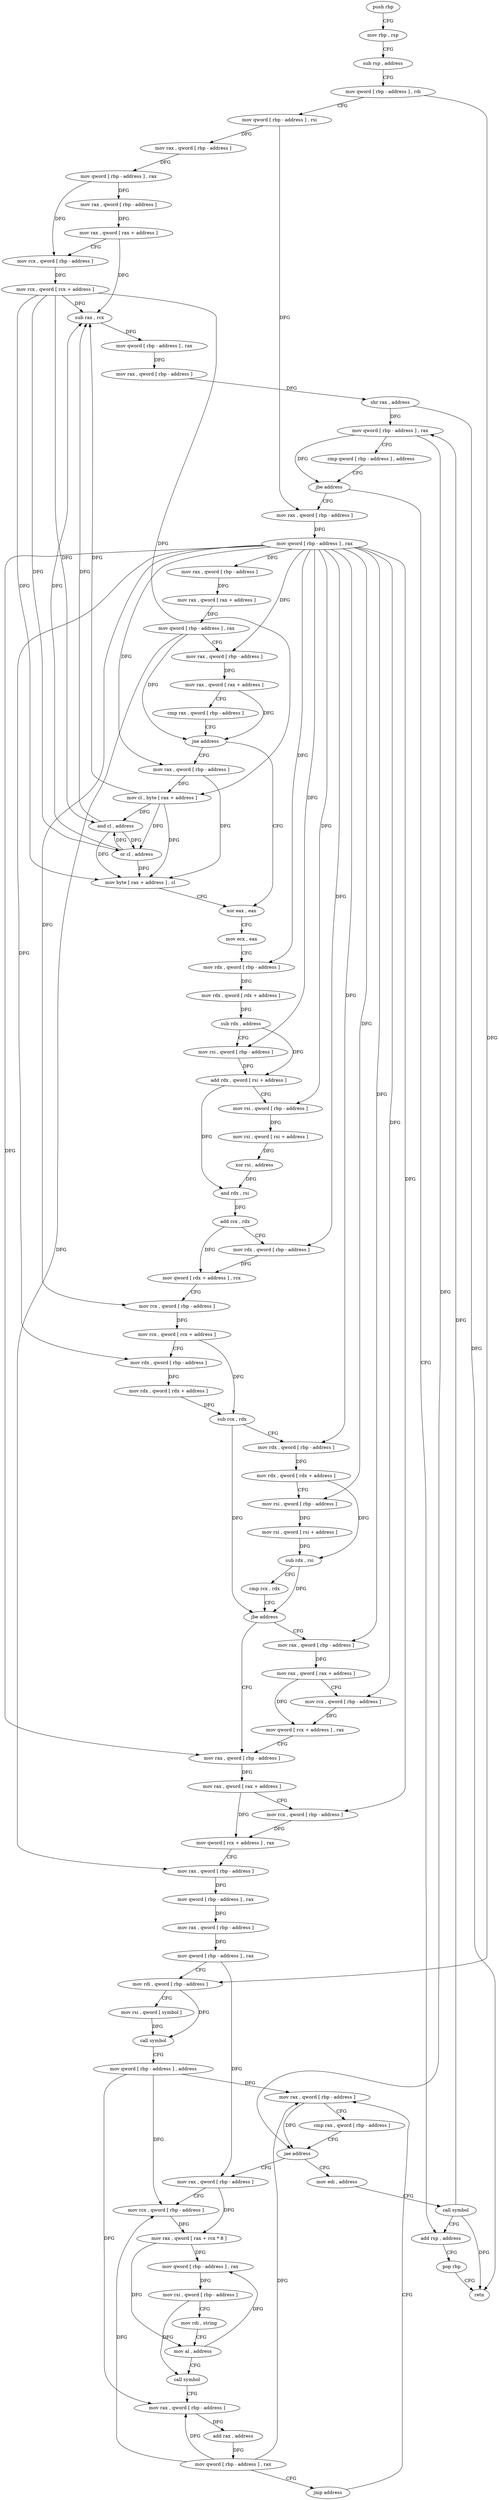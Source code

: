 digraph "func" {
"4222128" [label = "push rbp" ]
"4222129" [label = "mov rbp , rsp" ]
"4222132" [label = "sub rsp , address" ]
"4222136" [label = "mov qword [ rbp - address ] , rdi" ]
"4222140" [label = "mov qword [ rbp - address ] , rsi" ]
"4222144" [label = "mov rax , qword [ rbp - address ]" ]
"4222148" [label = "mov qword [ rbp - address ] , rax" ]
"4222152" [label = "mov rax , qword [ rbp - address ]" ]
"4222156" [label = "mov rax , qword [ rax + address ]" ]
"4222160" [label = "mov rcx , qword [ rbp - address ]" ]
"4222164" [label = "mov rcx , qword [ rcx + address ]" ]
"4222168" [label = "sub rax , rcx" ]
"4222171" [label = "mov qword [ rbp - address ] , rax" ]
"4222175" [label = "mov rax , qword [ rbp - address ]" ]
"4222179" [label = "shr rax , address" ]
"4222183" [label = "mov qword [ rbp - address ] , rax" ]
"4222187" [label = "cmp qword [ rbp - address ] , address" ]
"4222192" [label = "jbe address" ]
"4222508" [label = "add rsp , address" ]
"4222198" [label = "mov rax , qword [ rbp - address ]" ]
"4222512" [label = "pop rbp" ]
"4222513" [label = "retn" ]
"4222202" [label = "mov qword [ rbp - address ] , rax" ]
"4222206" [label = "mov rax , qword [ rbp - address ]" ]
"4222210" [label = "mov rax , qword [ rax + address ]" ]
"4222214" [label = "mov qword [ rbp - address ] , rax" ]
"4222218" [label = "mov rax , qword [ rbp - address ]" ]
"4222222" [label = "mov rax , qword [ rax + address ]" ]
"4222226" [label = "cmp rax , qword [ rbp - address ]" ]
"4222230" [label = "jne address" ]
"4222252" [label = "xor eax , eax" ]
"4222236" [label = "mov rax , qword [ rbp - address ]" ]
"4222254" [label = "mov ecx , eax" ]
"4222256" [label = "mov rdx , qword [ rbp - address ]" ]
"4222260" [label = "mov rdx , qword [ rdx + address ]" ]
"4222264" [label = "sub rdx , address" ]
"4222271" [label = "mov rsi , qword [ rbp - address ]" ]
"4222275" [label = "add rdx , qword [ rsi + address ]" ]
"4222279" [label = "mov rsi , qword [ rbp - address ]" ]
"4222283" [label = "mov rsi , qword [ rsi + address ]" ]
"4222287" [label = "xor rsi , address" ]
"4222294" [label = "and rdx , rsi" ]
"4222297" [label = "add rcx , rdx" ]
"4222300" [label = "mov rdx , qword [ rbp - address ]" ]
"4222304" [label = "mov qword [ rdx + address ] , rcx" ]
"4222308" [label = "mov rcx , qword [ rbp - address ]" ]
"4222312" [label = "mov rcx , qword [ rcx + address ]" ]
"4222316" [label = "mov rdx , qword [ rbp - address ]" ]
"4222320" [label = "mov rdx , qword [ rdx + address ]" ]
"4222324" [label = "sub rcx , rdx" ]
"4222327" [label = "mov rdx , qword [ rbp - address ]" ]
"4222331" [label = "mov rdx , qword [ rdx + address ]" ]
"4222335" [label = "mov rsi , qword [ rbp - address ]" ]
"4222339" [label = "mov rsi , qword [ rsi + address ]" ]
"4222343" [label = "sub rdx , rsi" ]
"4222346" [label = "cmp rcx , rdx" ]
"4222349" [label = "jbe address" ]
"4222371" [label = "mov rax , qword [ rbp - address ]" ]
"4222355" [label = "mov rax , qword [ rbp - address ]" ]
"4222240" [label = "mov cl , byte [ rax + address ]" ]
"4222243" [label = "and cl , address" ]
"4222246" [label = "or cl , address" ]
"4222249" [label = "mov byte [ rax + address ] , cl" ]
"4222375" [label = "mov rax , qword [ rax + address ]" ]
"4222379" [label = "mov rcx , qword [ rbp - address ]" ]
"4222383" [label = "mov qword [ rcx + address ] , rax" ]
"4222387" [label = "mov rax , qword [ rbp - address ]" ]
"4222391" [label = "mov qword [ rbp - address ] , rax" ]
"4222395" [label = "mov rax , qword [ rbp - address ]" ]
"4222399" [label = "mov qword [ rbp - address ] , rax" ]
"4222403" [label = "mov rdi , qword [ rbp - address ]" ]
"4222407" [label = "mov rsi , qword [ symbol ]" ]
"4222415" [label = "call symbol" ]
"4222420" [label = "mov qword [ rbp - address ] , address" ]
"4222428" [label = "mov rax , qword [ rbp - address ]" ]
"4222359" [label = "mov rax , qword [ rax + address ]" ]
"4222363" [label = "mov rcx , qword [ rbp - address ]" ]
"4222367" [label = "mov qword [ rcx + address ] , rax" ]
"4222498" [label = "mov edi , address" ]
"4222503" [label = "call symbol" ]
"4222442" [label = "mov rax , qword [ rbp - address ]" ]
"4222446" [label = "mov rcx , qword [ rbp - address ]" ]
"4222450" [label = "mov rax , qword [ rax + rcx * 8 ]" ]
"4222454" [label = "mov qword [ rbp - address ] , rax" ]
"4222458" [label = "mov rsi , qword [ rbp - address ]" ]
"4222462" [label = "mov rdi , string" ]
"4222472" [label = "mov al , address" ]
"4222474" [label = "call symbol" ]
"4222479" [label = "mov rax , qword [ rbp - address ]" ]
"4222483" [label = "add rax , address" ]
"4222489" [label = "mov qword [ rbp - address ] , rax" ]
"4222493" [label = "jmp address" ]
"4222432" [label = "cmp rax , qword [ rbp - address ]" ]
"4222436" [label = "jae address" ]
"4222128" -> "4222129" [ label = "CFG" ]
"4222129" -> "4222132" [ label = "CFG" ]
"4222132" -> "4222136" [ label = "CFG" ]
"4222136" -> "4222140" [ label = "CFG" ]
"4222136" -> "4222403" [ label = "DFG" ]
"4222140" -> "4222144" [ label = "DFG" ]
"4222140" -> "4222198" [ label = "DFG" ]
"4222144" -> "4222148" [ label = "DFG" ]
"4222148" -> "4222152" [ label = "DFG" ]
"4222148" -> "4222160" [ label = "DFG" ]
"4222152" -> "4222156" [ label = "DFG" ]
"4222156" -> "4222160" [ label = "CFG" ]
"4222156" -> "4222168" [ label = "DFG" ]
"4222160" -> "4222164" [ label = "DFG" ]
"4222164" -> "4222168" [ label = "DFG" ]
"4222164" -> "4222240" [ label = "DFG" ]
"4222164" -> "4222243" [ label = "DFG" ]
"4222164" -> "4222246" [ label = "DFG" ]
"4222164" -> "4222249" [ label = "DFG" ]
"4222168" -> "4222171" [ label = "DFG" ]
"4222171" -> "4222175" [ label = "DFG" ]
"4222175" -> "4222179" [ label = "DFG" ]
"4222179" -> "4222183" [ label = "DFG" ]
"4222179" -> "4222513" [ label = "DFG" ]
"4222183" -> "4222187" [ label = "CFG" ]
"4222183" -> "4222192" [ label = "DFG" ]
"4222183" -> "4222436" [ label = "DFG" ]
"4222187" -> "4222192" [ label = "CFG" ]
"4222192" -> "4222508" [ label = "CFG" ]
"4222192" -> "4222198" [ label = "CFG" ]
"4222508" -> "4222512" [ label = "CFG" ]
"4222198" -> "4222202" [ label = "DFG" ]
"4222512" -> "4222513" [ label = "CFG" ]
"4222202" -> "4222206" [ label = "DFG" ]
"4222202" -> "4222218" [ label = "DFG" ]
"4222202" -> "4222256" [ label = "DFG" ]
"4222202" -> "4222271" [ label = "DFG" ]
"4222202" -> "4222279" [ label = "DFG" ]
"4222202" -> "4222300" [ label = "DFG" ]
"4222202" -> "4222308" [ label = "DFG" ]
"4222202" -> "4222316" [ label = "DFG" ]
"4222202" -> "4222327" [ label = "DFG" ]
"4222202" -> "4222335" [ label = "DFG" ]
"4222202" -> "4222236" [ label = "DFG" ]
"4222202" -> "4222371" [ label = "DFG" ]
"4222202" -> "4222379" [ label = "DFG" ]
"4222202" -> "4222355" [ label = "DFG" ]
"4222202" -> "4222363" [ label = "DFG" ]
"4222206" -> "4222210" [ label = "DFG" ]
"4222210" -> "4222214" [ label = "DFG" ]
"4222214" -> "4222218" [ label = "CFG" ]
"4222214" -> "4222230" [ label = "DFG" ]
"4222214" -> "4222387" [ label = "DFG" ]
"4222218" -> "4222222" [ label = "DFG" ]
"4222222" -> "4222226" [ label = "CFG" ]
"4222222" -> "4222230" [ label = "DFG" ]
"4222226" -> "4222230" [ label = "CFG" ]
"4222230" -> "4222252" [ label = "CFG" ]
"4222230" -> "4222236" [ label = "CFG" ]
"4222252" -> "4222254" [ label = "CFG" ]
"4222236" -> "4222240" [ label = "DFG" ]
"4222236" -> "4222249" [ label = "DFG" ]
"4222254" -> "4222256" [ label = "CFG" ]
"4222256" -> "4222260" [ label = "DFG" ]
"4222260" -> "4222264" [ label = "DFG" ]
"4222264" -> "4222271" [ label = "CFG" ]
"4222264" -> "4222275" [ label = "DFG" ]
"4222271" -> "4222275" [ label = "DFG" ]
"4222275" -> "4222279" [ label = "CFG" ]
"4222275" -> "4222294" [ label = "DFG" ]
"4222279" -> "4222283" [ label = "DFG" ]
"4222283" -> "4222287" [ label = "DFG" ]
"4222287" -> "4222294" [ label = "DFG" ]
"4222294" -> "4222297" [ label = "DFG" ]
"4222297" -> "4222300" [ label = "CFG" ]
"4222297" -> "4222304" [ label = "DFG" ]
"4222300" -> "4222304" [ label = "DFG" ]
"4222304" -> "4222308" [ label = "CFG" ]
"4222308" -> "4222312" [ label = "DFG" ]
"4222312" -> "4222316" [ label = "CFG" ]
"4222312" -> "4222324" [ label = "DFG" ]
"4222316" -> "4222320" [ label = "DFG" ]
"4222320" -> "4222324" [ label = "DFG" ]
"4222324" -> "4222327" [ label = "CFG" ]
"4222324" -> "4222349" [ label = "DFG" ]
"4222327" -> "4222331" [ label = "DFG" ]
"4222331" -> "4222335" [ label = "CFG" ]
"4222331" -> "4222343" [ label = "DFG" ]
"4222335" -> "4222339" [ label = "DFG" ]
"4222339" -> "4222343" [ label = "DFG" ]
"4222343" -> "4222346" [ label = "CFG" ]
"4222343" -> "4222349" [ label = "DFG" ]
"4222346" -> "4222349" [ label = "CFG" ]
"4222349" -> "4222371" [ label = "CFG" ]
"4222349" -> "4222355" [ label = "CFG" ]
"4222371" -> "4222375" [ label = "DFG" ]
"4222355" -> "4222359" [ label = "DFG" ]
"4222240" -> "4222243" [ label = "DFG" ]
"4222240" -> "4222168" [ label = "DFG" ]
"4222240" -> "4222246" [ label = "DFG" ]
"4222240" -> "4222249" [ label = "DFG" ]
"4222243" -> "4222246" [ label = "DFG" ]
"4222243" -> "4222168" [ label = "DFG" ]
"4222243" -> "4222249" [ label = "DFG" ]
"4222246" -> "4222249" [ label = "DFG" ]
"4222246" -> "4222168" [ label = "DFG" ]
"4222246" -> "4222243" [ label = "DFG" ]
"4222249" -> "4222252" [ label = "CFG" ]
"4222375" -> "4222379" [ label = "CFG" ]
"4222375" -> "4222383" [ label = "DFG" ]
"4222379" -> "4222383" [ label = "DFG" ]
"4222383" -> "4222387" [ label = "CFG" ]
"4222387" -> "4222391" [ label = "DFG" ]
"4222391" -> "4222395" [ label = "DFG" ]
"4222395" -> "4222399" [ label = "DFG" ]
"4222399" -> "4222403" [ label = "CFG" ]
"4222399" -> "4222442" [ label = "DFG" ]
"4222403" -> "4222407" [ label = "CFG" ]
"4222403" -> "4222415" [ label = "DFG" ]
"4222407" -> "4222415" [ label = "DFG" ]
"4222415" -> "4222420" [ label = "CFG" ]
"4222420" -> "4222428" [ label = "DFG" ]
"4222420" -> "4222446" [ label = "DFG" ]
"4222420" -> "4222479" [ label = "DFG" ]
"4222428" -> "4222432" [ label = "CFG" ]
"4222428" -> "4222436" [ label = "DFG" ]
"4222359" -> "4222363" [ label = "CFG" ]
"4222359" -> "4222367" [ label = "DFG" ]
"4222363" -> "4222367" [ label = "DFG" ]
"4222367" -> "4222371" [ label = "CFG" ]
"4222498" -> "4222503" [ label = "CFG" ]
"4222503" -> "4222508" [ label = "CFG" ]
"4222503" -> "4222183" [ label = "DFG" ]
"4222503" -> "4222513" [ label = "DFG" ]
"4222442" -> "4222446" [ label = "CFG" ]
"4222442" -> "4222450" [ label = "DFG" ]
"4222446" -> "4222450" [ label = "DFG" ]
"4222450" -> "4222454" [ label = "DFG" ]
"4222450" -> "4222472" [ label = "DFG" ]
"4222454" -> "4222458" [ label = "DFG" ]
"4222458" -> "4222462" [ label = "CFG" ]
"4222458" -> "4222474" [ label = "DFG" ]
"4222462" -> "4222472" [ label = "CFG" ]
"4222472" -> "4222474" [ label = "CFG" ]
"4222472" -> "4222454" [ label = "DFG" ]
"4222474" -> "4222479" [ label = "CFG" ]
"4222479" -> "4222483" [ label = "DFG" ]
"4222483" -> "4222489" [ label = "DFG" ]
"4222489" -> "4222493" [ label = "CFG" ]
"4222489" -> "4222428" [ label = "DFG" ]
"4222489" -> "4222446" [ label = "DFG" ]
"4222489" -> "4222479" [ label = "DFG" ]
"4222493" -> "4222428" [ label = "CFG" ]
"4222432" -> "4222436" [ label = "CFG" ]
"4222436" -> "4222498" [ label = "CFG" ]
"4222436" -> "4222442" [ label = "CFG" ]
}
